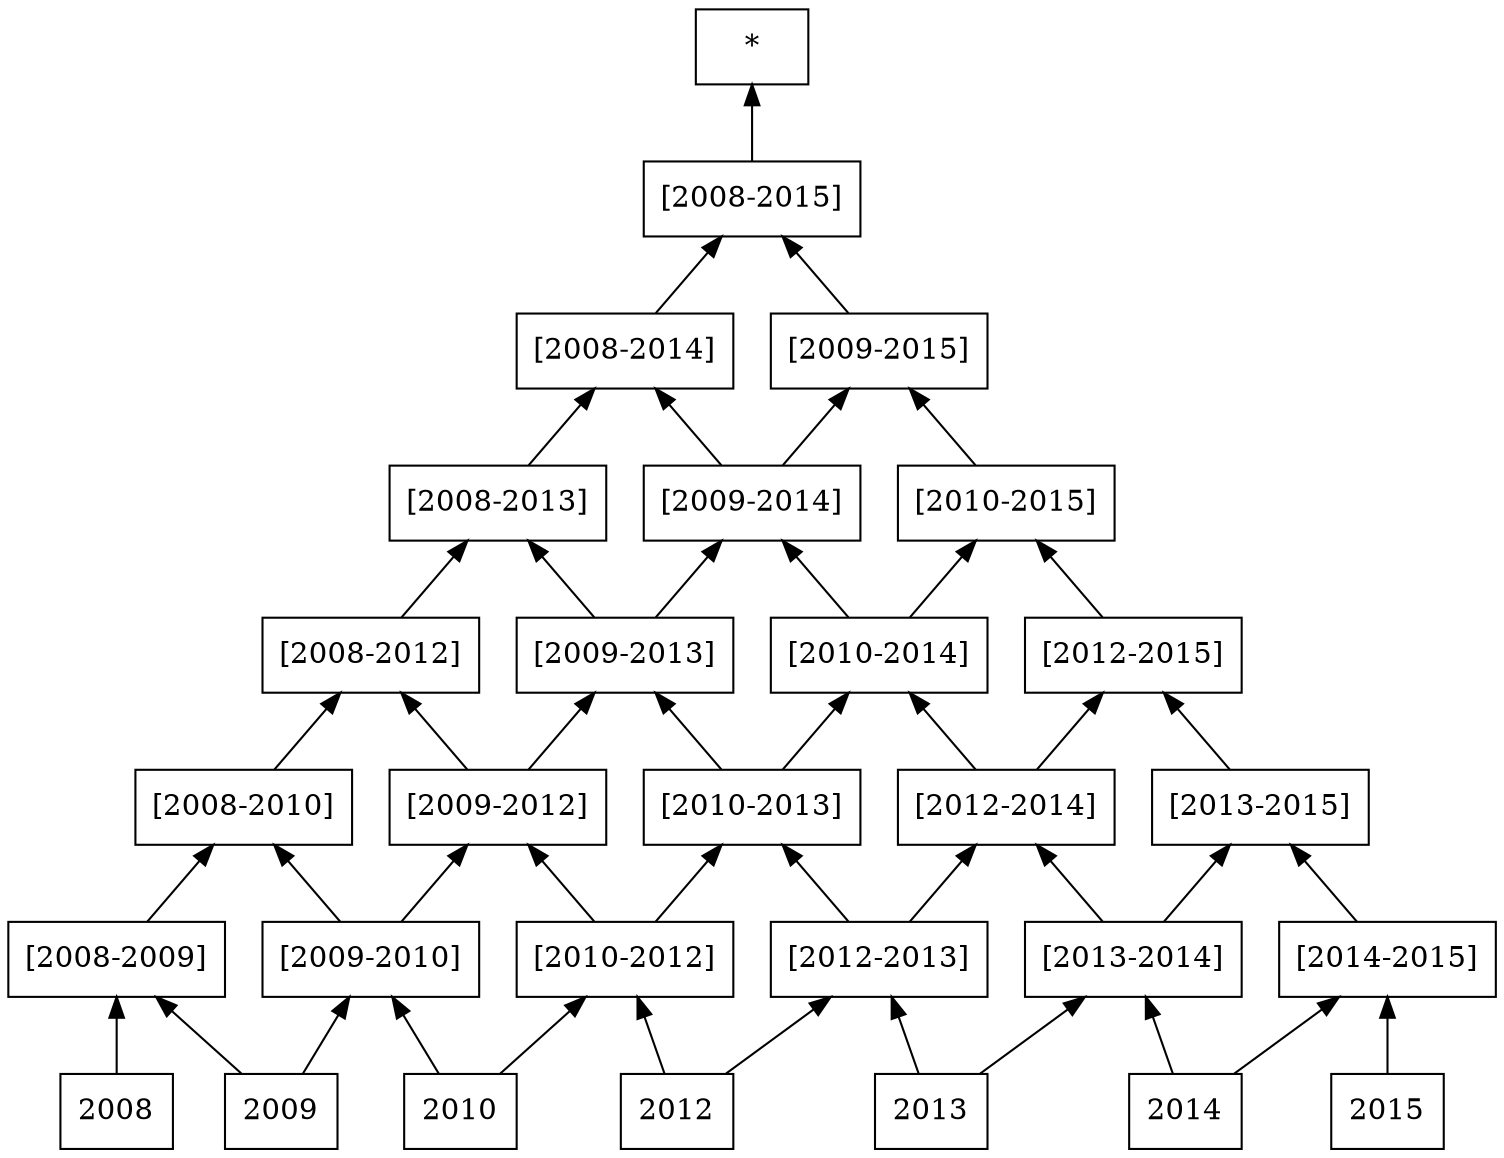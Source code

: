 digraph G { 
 rankdir=BT; 
 subgraph ba { 
1 [shape=record,label="{2008}"]; 
2 [shape=record,label="{2009}"]; 
3 [shape=record,label="{2010}"]; 
4 [shape=record,label="{2012}"]; 
5 [shape=record,label="{2013}"]; 
6 [shape=record,label="{2014}"]; 
7 [shape=record,label="{2015}"]; 
8 [shape=record,label="{[2008-2009]}"];
9 [shape=record,label="{[2009-2010]}"];
10 [shape=record,label="{[2010-2012]}"];
11 [shape=record,label="{[2012-2013]}"];
12 [shape=record,label="{[2013-2014]}"];
13 [shape=record,label="{[2014-2015]}"];
1 -> 8
2 -> 8
2 -> 9
3 -> 9
3 -> 10
4 -> 10
4 -> 11
5 -> 11
5 -> 12
6 -> 12
6 -> 13
7 -> 13
14 [shape=record,label="{[2008-2010]}"];
15 [shape=record,label="{[2009-2012]}"];
16 [shape=record,label="{[2010-2013]}"];
17 [shape=record,label="{[2012-2014]}"];
18 [shape=record,label="{[2013-2015]}"];
8 -> 14
9 -> 14
9 -> 15
10 -> 15
10 -> 16
11 -> 16
11 -> 17
12 -> 17
12 -> 18
13 -> 18
19 [shape=record,label="{[2008-2012]}"];
20 [shape=record,label="{[2009-2013]}"];
21 [shape=record,label="{[2010-2014]}"];
22 [shape=record,label="{[2012-2015]}"];
14 -> 19
15 -> 19
15 -> 20
16 -> 20
16 -> 21
17 -> 21
17 -> 22
18 -> 22
23 [shape=record,label="{[2008-2013]}"];
24 [shape=record,label="{[2009-2014]}"];
25 [shape=record,label="{[2010-2015]}"];
19 -> 23
20 -> 23
20 -> 24
21 -> 24
21 -> 25
22 -> 25
26 [shape=record,label="{[2008-2014]}"];
27 [shape=record,label="{[2009-2015]}"];
23 -> 26
24 -> 26
24 -> 27
25 -> 27
28 [shape=record,label="{[2008-2015]}"];
26 -> 28
27 -> 28
29 [shape=record,label="{*}"];
28 -> 29}}